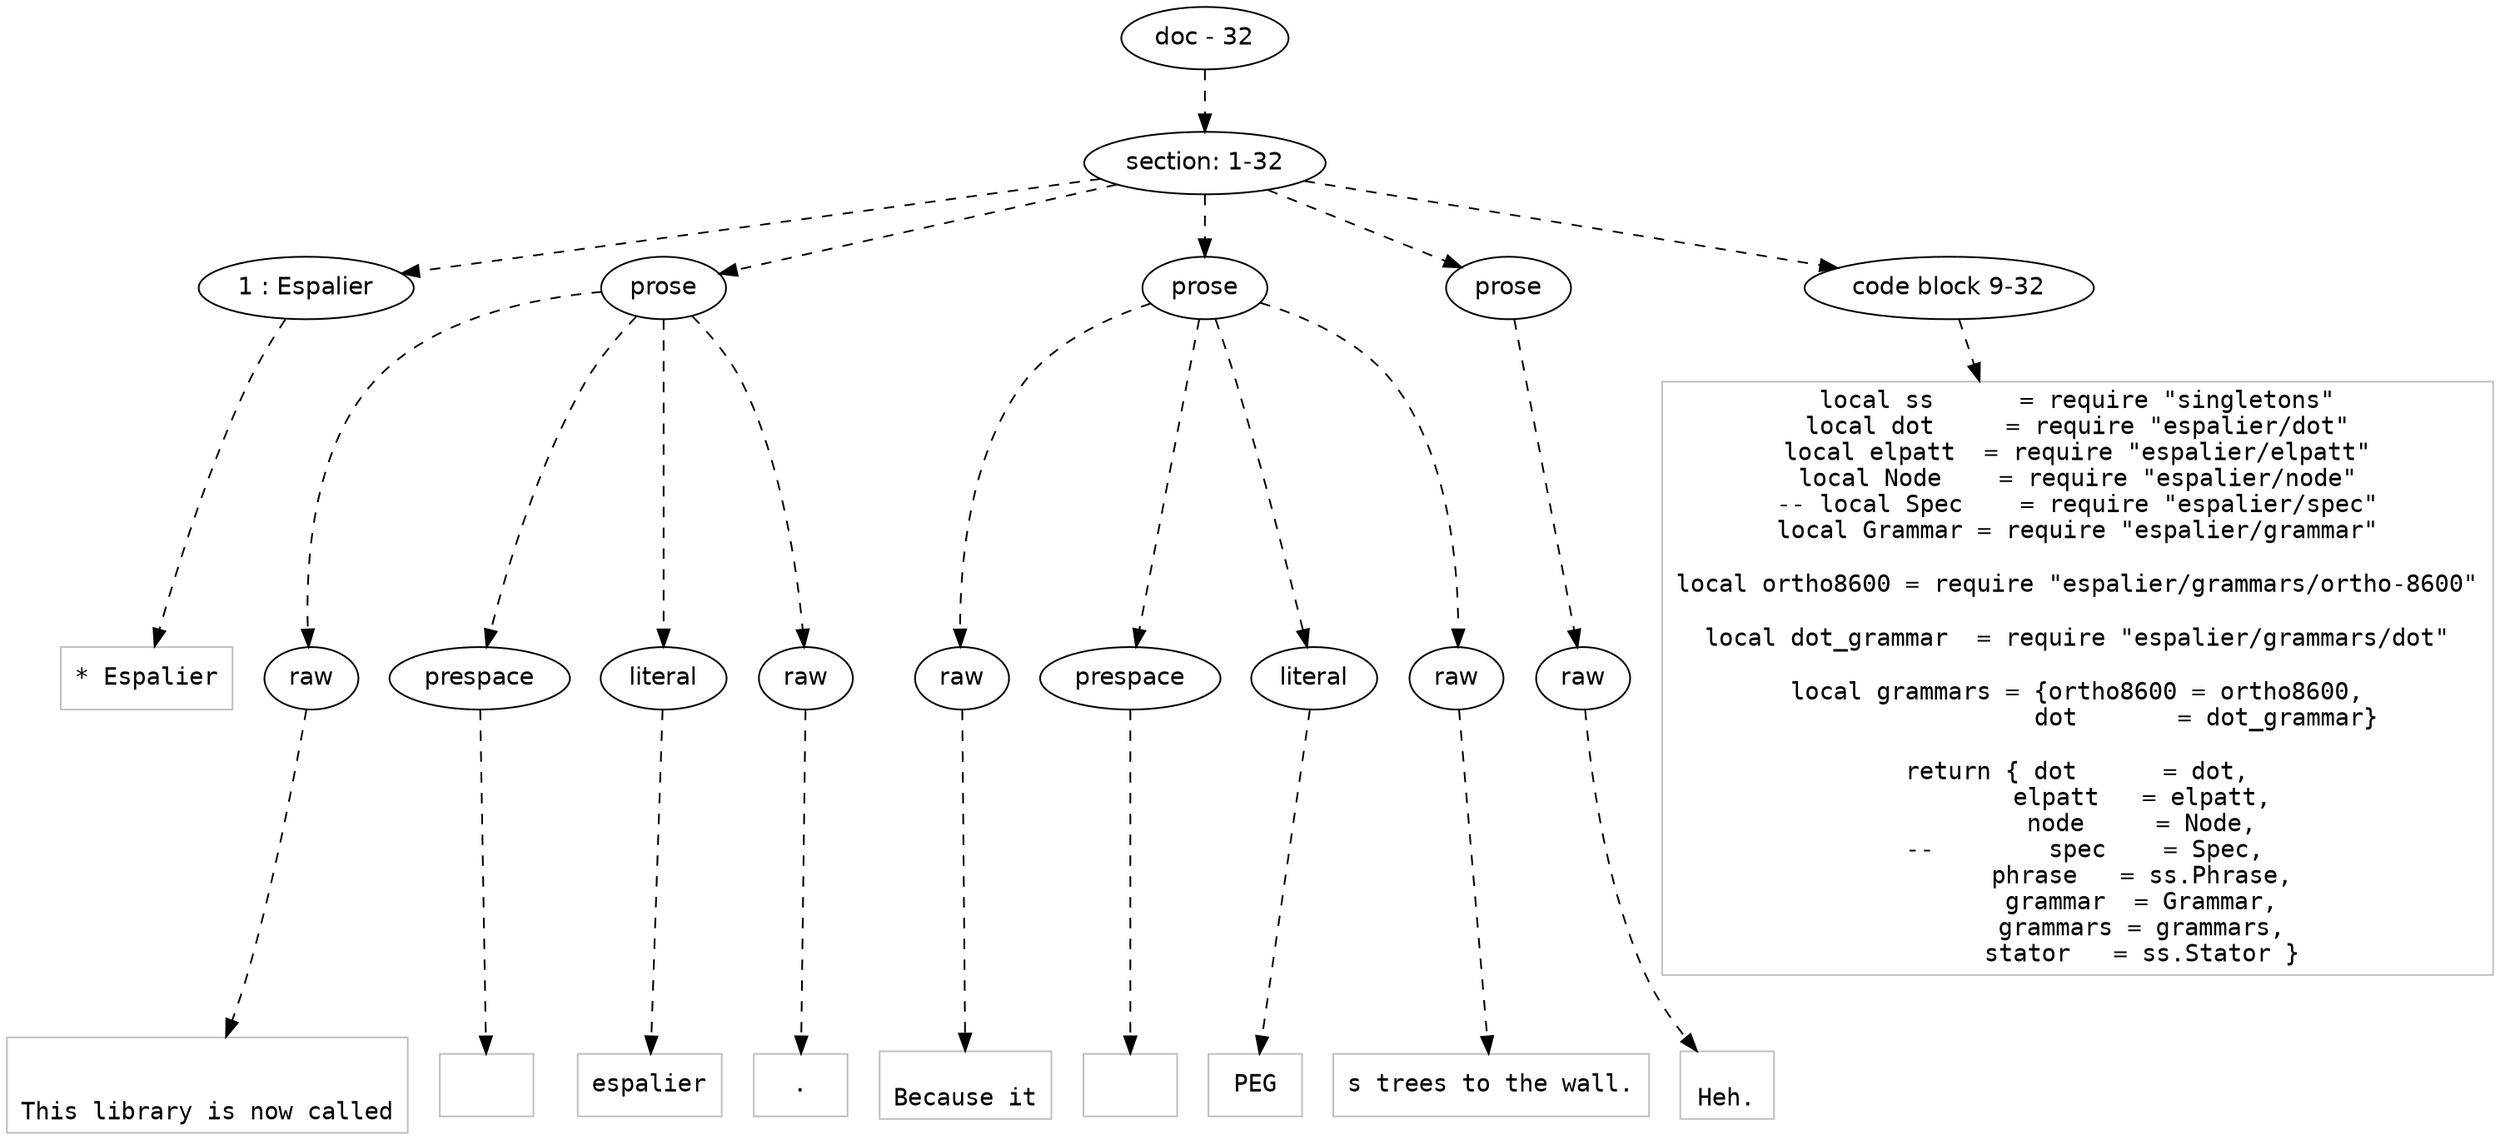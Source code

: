 digraph lpegNode {

node [fontname=Helvetica]
edge [style=dashed]

doc_0 [label="doc - 32"]


doc_0 -> { section_1}
{rank=same; section_1}

section_1 [label="section: 1-32"]


// END RANK doc_0

section_1 -> { header_2 prose_3 prose_4 prose_5 codeblock_6}
{rank=same; header_2 prose_3 prose_4 prose_5 codeblock_6}

header_2 [label="1 : Espalier"]

prose_3 [label="prose"]

prose_4 [label="prose"]

prose_5 [label="prose"]

codeblock_6 [label="code block 9-32"]


// END RANK section_1

header_2 -> leaf_7
leaf_7  [color=Gray,shape=rectangle,fontname=Inconsolata,label="* Espalier"]
// END RANK header_2

prose_3 -> { raw_8 prespace_9 literal_10 raw_11}
{rank=same; raw_8 prespace_9 literal_10 raw_11}

raw_8 [label="raw"]

prespace_9 [label="prespace"]

literal_10 [label="literal"]

raw_11 [label="raw"]


// END RANK prose_3

raw_8 -> leaf_12
leaf_12  [color=Gray,shape=rectangle,fontname=Inconsolata,label="

This library is now called"]
// END RANK raw_8

prespace_9 -> leaf_13
leaf_13  [color=Gray,shape=rectangle,fontname=Inconsolata,label=" "]
// END RANK prespace_9

literal_10 -> leaf_14
leaf_14  [color=Gray,shape=rectangle,fontname=Inconsolata,label="espalier"]
// END RANK literal_10

raw_11 -> leaf_15
leaf_15  [color=Gray,shape=rectangle,fontname=Inconsolata,label=".
"]
// END RANK raw_11

prose_4 -> { raw_16 prespace_17 literal_18 raw_19}
{rank=same; raw_16 prespace_17 literal_18 raw_19}

raw_16 [label="raw"]

prespace_17 [label="prespace"]

literal_18 [label="literal"]

raw_19 [label="raw"]


// END RANK prose_4

raw_16 -> leaf_20
leaf_20  [color=Gray,shape=rectangle,fontname=Inconsolata,label="
Because it"]
// END RANK raw_16

prespace_17 -> leaf_21
leaf_21  [color=Gray,shape=rectangle,fontname=Inconsolata,label=" "]
// END RANK prespace_17

literal_18 -> leaf_22
leaf_22  [color=Gray,shape=rectangle,fontname=Inconsolata,label="PEG"]
// END RANK literal_18

raw_19 -> leaf_23
leaf_23  [color=Gray,shape=rectangle,fontname=Inconsolata,label="s trees to the wall.
"]
// END RANK raw_19

prose_5 -> { raw_24}
{rank=same; raw_24}

raw_24 [label="raw"]


// END RANK prose_5

raw_24 -> leaf_25
leaf_25  [color=Gray,shape=rectangle,fontname=Inconsolata,label="
Heh.
"]
// END RANK raw_24

codeblock_6 -> leaf_26
leaf_26  [color=Gray,shape=rectangle,fontname=Inconsolata,label="local ss      = require \"singletons\"
local dot     = require \"espalier/dot\"
local elpatt  = require \"espalier/elpatt\"
local Node    = require \"espalier/node\"
-- local Spec    = require \"espalier/spec\"
local Grammar = require \"espalier/grammar\"

local ortho8600 = require \"espalier/grammars/ortho-8600\"

local dot_grammar  = require \"espalier/grammars/dot\"

local grammars = {ortho8600 = ortho8600,
                  dot       = dot_grammar}

return { dot      = dot,
         elpatt   = elpatt,
         node     = Node,
 --        spec    = Spec,
         phrase   = ss.Phrase,
         grammar  = Grammar,
         grammars = grammars,
         stator   = ss.Stator }"]
// END RANK codeblock_6


}
